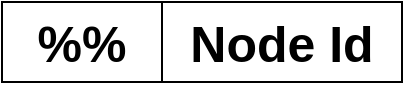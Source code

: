 <mxfile version="24.2.5" type="github">
  <diagram name="Page-1" id="7UWvWOu80o84K-1L1wOX">
    <mxGraphModel dx="1393" dy="809" grid="1" gridSize="10" guides="1" tooltips="1" connect="1" arrows="1" fold="1" page="1" pageScale="1" pageWidth="850" pageHeight="1100" math="0" shadow="0">
      <root>
        <mxCell id="0" />
        <mxCell id="1" parent="0" />
        <mxCell id="AvhGIvIzRIPQtY2IBYOQ-1" value="%%" style="rounded=0;whiteSpace=wrap;html=1;fontSize=25;fontStyle=1" vertex="1" parent="1">
          <mxGeometry x="280" y="280" width="80" height="40" as="geometry" />
        </mxCell>
        <mxCell id="AvhGIvIzRIPQtY2IBYOQ-2" value="&lt;font style=&quot;font-size: 25px;&quot;&gt;Node Id&lt;/font&gt;" style="rounded=0;whiteSpace=wrap;html=1;fontStyle=1" vertex="1" parent="1">
          <mxGeometry x="360" y="280" width="120" height="40" as="geometry" />
        </mxCell>
      </root>
    </mxGraphModel>
  </diagram>
</mxfile>
